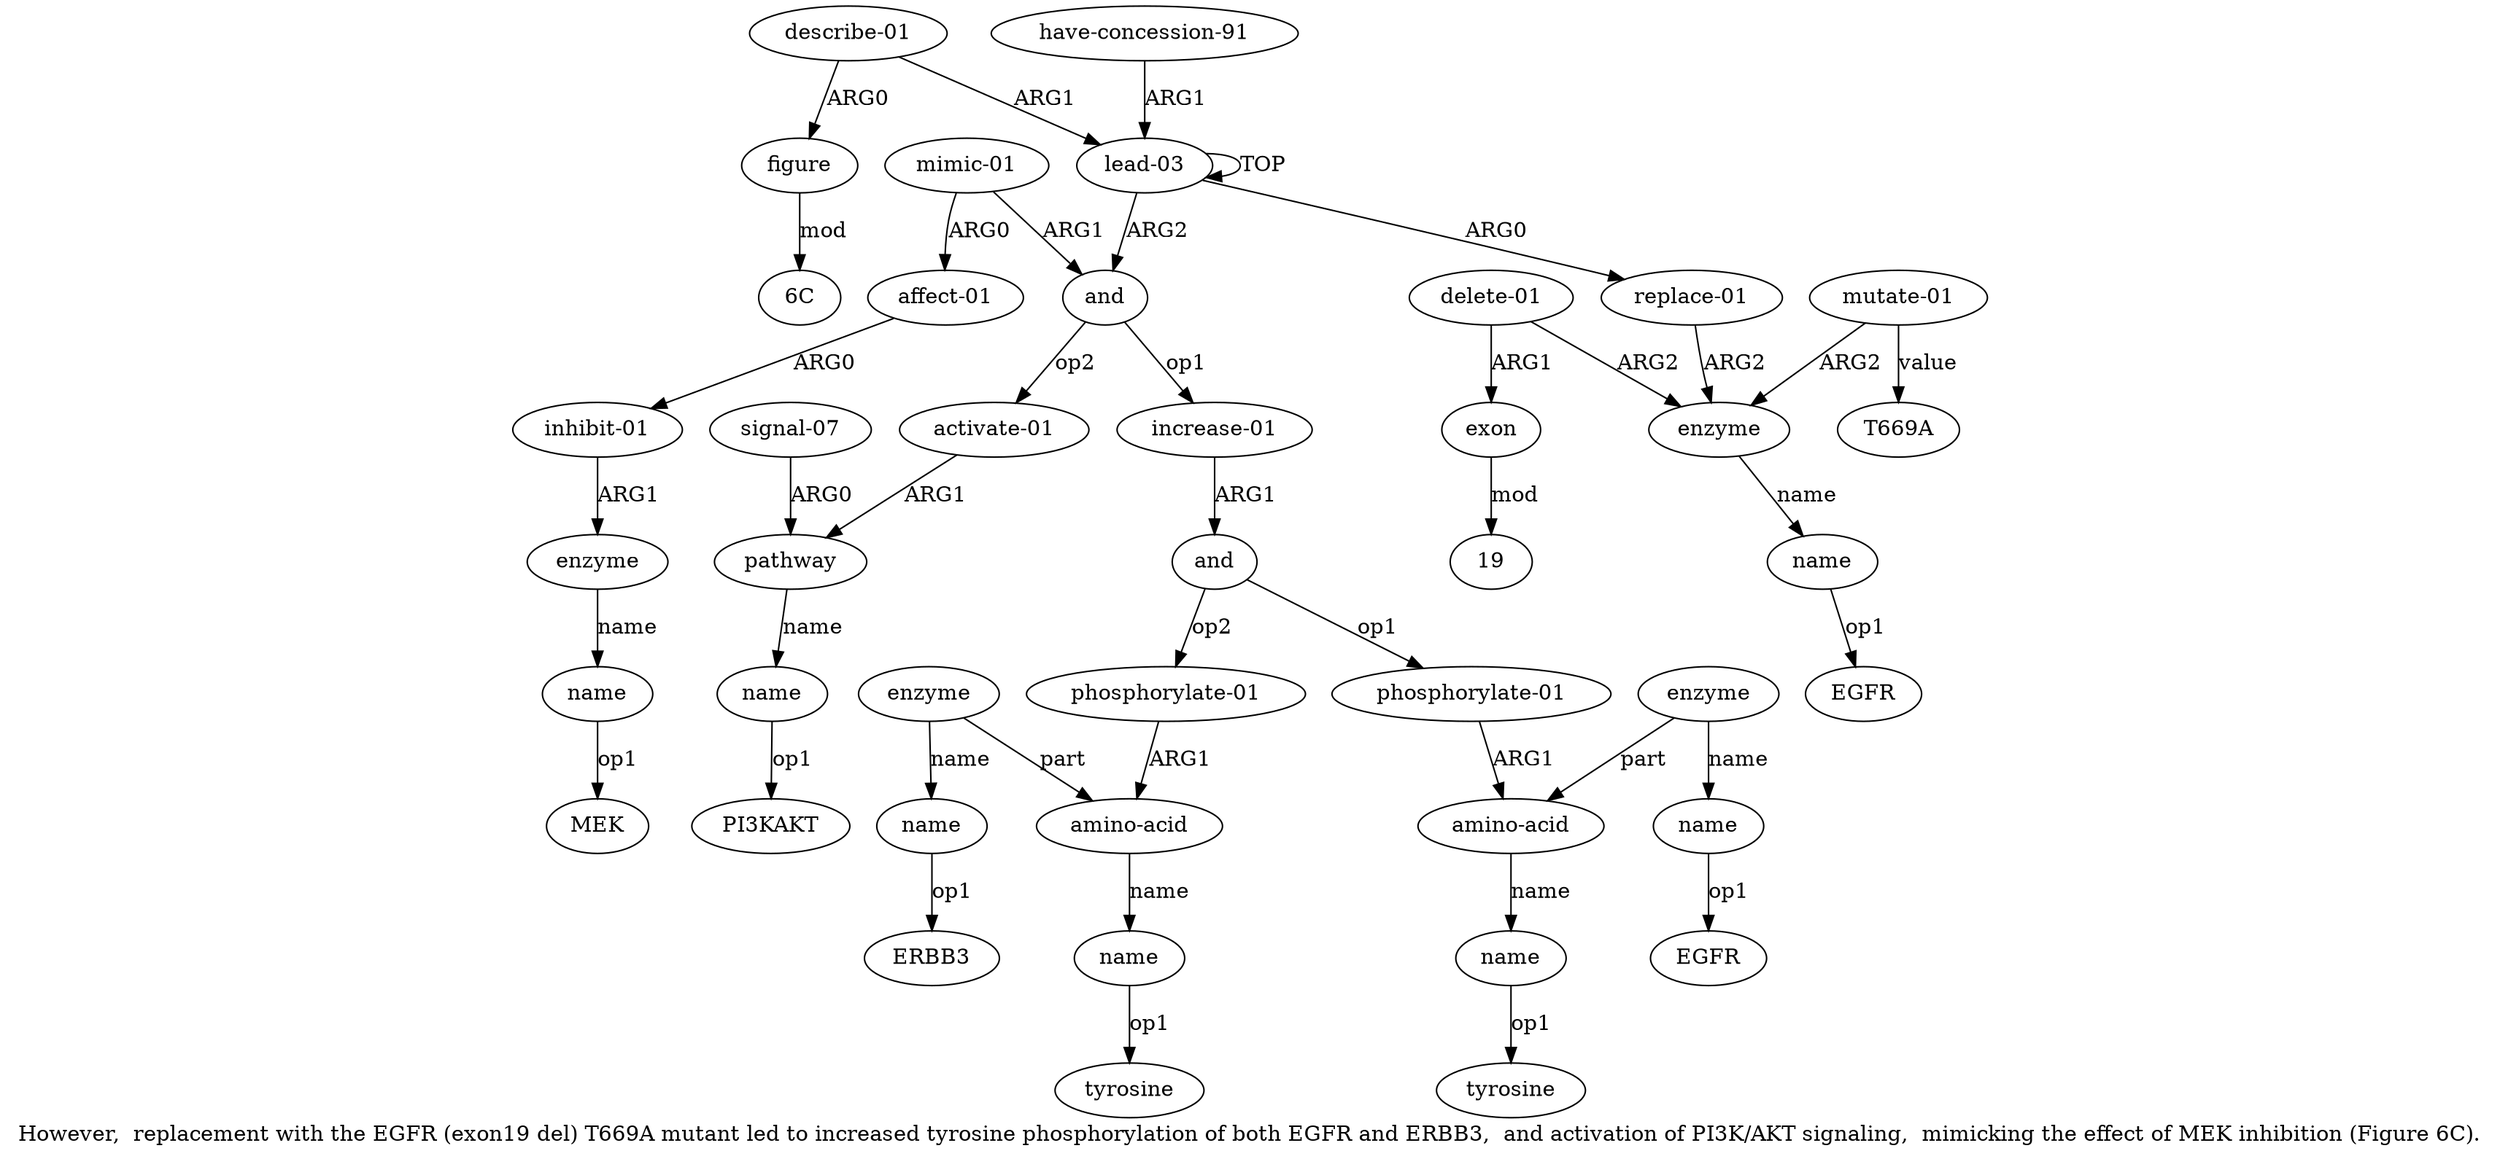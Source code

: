 digraph  {
	graph [label="However,  replacement with the EGFR (exon19 del) T669A mutant led to increased tyrosine phosphorylation of both EGFR and ERBB3,  \
and activation of PI3K/AKT signaling,  mimicking the effect of MEK inhibition (Figure 6C)."];
	node [label="\N"];
	a20	 [color=black,
		gold_ind=20,
		gold_label="activate-01",
		label="activate-01",
		test_ind=20,
		test_label="activate-01"];
	a21	 [color=black,
		gold_ind=21,
		gold_label=pathway,
		label=pathway,
		test_ind=21,
		test_label=pathway];
	a20 -> a21 [key=0,
	color=black,
	gold_label=ARG1,
	label=ARG1,
	test_label=ARG1];
a22 [color=black,
	gold_ind=22,
	gold_label=name,
	label=name,
	test_ind=22,
	test_label=name];
a21 -> a22 [key=0,
color=black,
gold_label=name,
label=name,
test_label=name];
"a22 PI3KAKT" [color=black,
gold_ind=-1,
gold_label=PI3KAKT,
label=PI3KAKT,
test_ind=-1,
test_label=PI3KAKT];
a22 -> "a22 PI3KAKT" [key=0,
color=black,
gold_label=op1,
label=op1,
test_label=op1];
a23 [color=black,
gold_ind=23,
gold_label="signal-07",
label="signal-07",
test_ind=23,
test_label="signal-07"];
a23 -> a21 [key=0,
color=black,
gold_label=ARG0,
label=ARG0,
test_label=ARG0];
a24 [color=black,
gold_ind=24,
gold_label="mimic-01",
label="mimic-01",
test_ind=24,
test_label="mimic-01"];
a25 [color=black,
gold_ind=25,
gold_label="affect-01",
label="affect-01",
test_ind=25,
test_label="affect-01"];
a24 -> a25 [key=0,
color=black,
gold_label=ARG0,
label=ARG0,
test_label=ARG0];
a7 [color=black,
gold_ind=7,
gold_label=and,
label=and,
test_ind=7,
test_label=and];
a24 -> a7 [key=0,
color=black,
gold_label=ARG1,
label=ARG1,
test_label=ARG1];
a26 [color=black,
gold_ind=26,
gold_label="inhibit-01",
label="inhibit-01",
test_ind=26,
test_label="inhibit-01"];
a25 -> a26 [key=0,
color=black,
gold_label=ARG0,
label=ARG0,
test_label=ARG0];
a27 [color=black,
gold_ind=27,
gold_label=enzyme,
label=enzyme,
test_ind=27,
test_label=enzyme];
a26 -> a27 [key=0,
color=black,
gold_label=ARG1,
label=ARG1,
test_label=ARG1];
a28 [color=black,
gold_ind=28,
gold_label=name,
label=name,
test_ind=28,
test_label=name];
a27 -> a28 [key=0,
color=black,
gold_label=name,
label=name,
test_label=name];
"a28 MEK" [color=black,
gold_ind=-1,
gold_label=MEK,
label=MEK,
test_ind=-1,
test_label=MEK];
a28 -> "a28 MEK" [key=0,
color=black,
gold_label=op1,
label=op1,
test_label=op1];
a29 [color=black,
gold_ind=29,
gold_label="have-concession-91",
label="have-concession-91",
test_ind=29,
test_label="have-concession-91"];
a0 [color=black,
gold_ind=0,
gold_label="lead-03",
label="lead-03",
test_ind=0,
test_label="lead-03"];
a29 -> a0 [key=0,
color=black,
gold_label=ARG1,
label=ARG1,
test_label=ARG1];
a31 [color=black,
gold_ind=31,
gold_label=figure,
label=figure,
test_ind=31,
test_label=figure];
"a31 6C" [color=black,
gold_ind=-1,
gold_label="6C",
label="6C",
test_ind=-1,
test_label="6C"];
a31 -> "a31 6C" [key=0,
color=black,
gold_label=mod,
label=mod,
test_label=mod];
a30 [color=black,
gold_ind=30,
gold_label="describe-01",
label="describe-01",
test_ind=30,
test_label="describe-01"];
a30 -> a31 [key=0,
color=black,
gold_label=ARG0,
label=ARG0,
test_label=ARG0];
a30 -> a0 [key=0,
color=black,
gold_label=ARG1,
label=ARG1,
test_label=ARG1];
"a12 tyrosine" [color=black,
gold_ind=-1,
gold_label=tyrosine,
label=tyrosine,
test_ind=-1,
test_label=tyrosine];
"a19 ERBB3" [color=black,
gold_ind=-1,
gold_label=ERBB3,
label=ERBB3,
test_ind=-1,
test_label=ERBB3];
"a6 19" [color=black,
gold_ind=-1,
gold_label=19,
label=19,
test_ind=-1,
test_label=19];
a15 [color=black,
gold_ind=15,
gold_label="phosphorylate-01",
label="phosphorylate-01",
test_ind=15,
test_label="phosphorylate-01"];
a16 [color=black,
gold_ind=16,
gold_label="amino-acid",
label="amino-acid",
test_ind=16,
test_label="amino-acid"];
a15 -> a16 [key=0,
color=black,
gold_label=ARG1,
label=ARG1,
test_label=ARG1];
a14 [color=black,
gold_ind=14,
gold_label=name,
label=name,
test_ind=14,
test_label=name];
"a14 EGFR" [color=black,
gold_ind=-1,
gold_label=EGFR,
label=EGFR,
test_ind=-1,
test_label=EGFR];
a14 -> "a14 EGFR" [key=0,
color=black,
gold_label=op1,
label=op1,
test_label=op1];
a17 [color=black,
gold_ind=17,
gold_label=name,
label=name,
test_ind=17,
test_label=name];
"a17 tyrosine" [color=black,
gold_ind=-1,
gold_label=tyrosine,
label=tyrosine,
test_ind=-1,
test_label=tyrosine];
a17 -> "a17 tyrosine" [key=0,
color=black,
gold_label=op1,
label=op1,
test_label=op1];
a16 -> a17 [key=0,
color=black,
gold_label=name,
label=name,
test_label=name];
a11 [color=black,
gold_ind=11,
gold_label="amino-acid",
label="amino-acid",
test_ind=11,
test_label="amino-acid"];
a12 [color=black,
gold_ind=12,
gold_label=name,
label=name,
test_ind=12,
test_label=name];
a11 -> a12 [key=0,
color=black,
gold_label=name,
label=name,
test_label=name];
a10 [color=black,
gold_ind=10,
gold_label="phosphorylate-01",
label="phosphorylate-01",
test_ind=10,
test_label="phosphorylate-01"];
a10 -> a11 [key=0,
color=black,
gold_label=ARG1,
label=ARG1,
test_label=ARG1];
a13 [color=black,
gold_ind=13,
gold_label=enzyme,
label=enzyme,
test_ind=13,
test_label=enzyme];
a13 -> a14 [key=0,
color=black,
gold_label=name,
label=name,
test_label=name];
a13 -> a11 [key=0,
color=black,
gold_label=part,
label=part,
test_label=part];
a12 -> "a12 tyrosine" [key=0,
color=black,
gold_label=op1,
label=op1,
test_label=op1];
a19 [color=black,
gold_ind=19,
gold_label=name,
label=name,
test_ind=19,
test_label=name];
a19 -> "a19 ERBB3" [key=0,
color=black,
gold_label=op1,
label=op1,
test_label=op1];
a18 [color=black,
gold_ind=18,
gold_label=enzyme,
label=enzyme,
test_ind=18,
test_label=enzyme];
a18 -> a16 [key=0,
color=black,
gold_label=part,
label=part,
test_label=part];
a18 -> a19 [key=0,
color=black,
gold_label=name,
label=name,
test_label=name];
a1 [color=black,
gold_ind=1,
gold_label="replace-01",
label="replace-01",
test_ind=1,
test_label="replace-01"];
a2 [color=black,
gold_ind=2,
gold_label=enzyme,
label=enzyme,
test_ind=2,
test_label=enzyme];
a1 -> a2 [key=0,
color=black,
gold_label=ARG2,
label=ARG2,
test_label=ARG2];
a0 -> a1 [key=0,
color=black,
gold_label=ARG0,
label=ARG0,
test_label=ARG0];
a0 -> a0 [key=0,
color=black,
gold_label=TOP,
label=TOP,
test_label=TOP];
a0 -> a7 [key=0,
color=black,
gold_label=ARG2,
label=ARG2,
test_label=ARG2];
a3 [color=black,
gold_ind=3,
gold_label=name,
label=name,
test_ind=3,
test_label=name];
"a3 EGFR" [color=black,
gold_ind=-1,
gold_label=EGFR,
label=EGFR,
test_ind=-1,
test_label=EGFR];
a3 -> "a3 EGFR" [key=0,
color=black,
gold_label=op1,
label=op1,
test_label=op1];
a2 -> a3 [key=0,
color=black,
gold_label=name,
label=name,
test_label=name];
a5 [color=black,
gold_ind=5,
gold_label="delete-01",
label="delete-01",
test_ind=5,
test_label="delete-01"];
a5 -> a2 [key=0,
color=black,
gold_label=ARG2,
label=ARG2,
test_label=ARG2];
a6 [color=black,
gold_ind=6,
gold_label=exon,
label=exon,
test_ind=6,
test_label=exon];
a5 -> a6 [key=0,
color=black,
gold_label=ARG1,
label=ARG1,
test_label=ARG1];
a4 [color=black,
gold_ind=4,
gold_label="mutate-01",
label="mutate-01",
test_ind=4,
test_label="mutate-01"];
a4 -> a2 [key=0,
color=black,
gold_label=ARG2,
label=ARG2,
test_label=ARG2];
"a4 T669A" [color=black,
gold_ind=-1,
gold_label=T669A,
label=T669A,
test_ind=-1,
test_label=T669A];
a4 -> "a4 T669A" [key=0,
color=black,
gold_label=value,
label=value,
test_label=value];
a7 -> a20 [key=0,
color=black,
gold_label=op2,
label=op2,
test_label=op2];
a8 [color=black,
gold_ind=8,
gold_label="increase-01",
label="increase-01",
test_ind=8,
test_label="increase-01"];
a7 -> a8 [key=0,
color=black,
gold_label=op1,
label=op1,
test_label=op1];
a6 -> "a6 19" [key=0,
color=black,
gold_label=mod,
label=mod,
test_label=mod];
a9 [color=black,
gold_ind=9,
gold_label=and,
label=and,
test_ind=9,
test_label=and];
a9 -> a15 [key=0,
color=black,
gold_label=op2,
label=op2,
test_label=op2];
a9 -> a10 [key=0,
color=black,
gold_label=op1,
label=op1,
test_label=op1];
a8 -> a9 [key=0,
color=black,
gold_label=ARG1,
label=ARG1,
test_label=ARG1];
}
